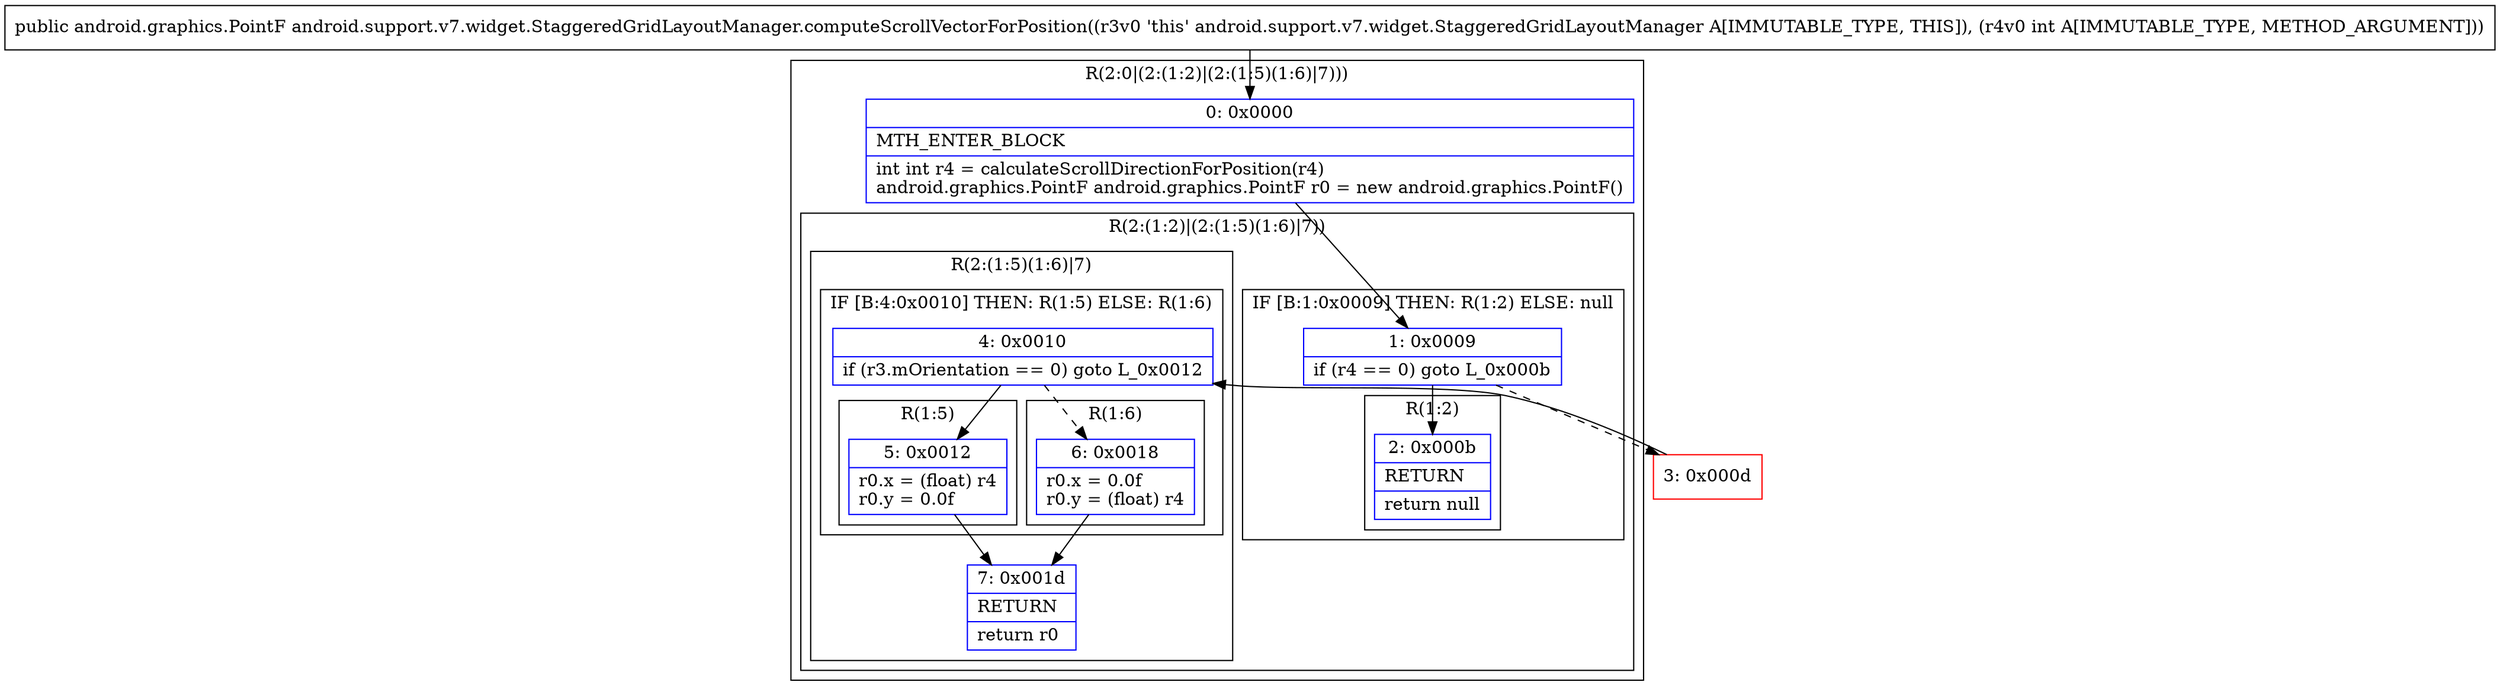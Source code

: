 digraph "CFG forandroid.support.v7.widget.StaggeredGridLayoutManager.computeScrollVectorForPosition(I)Landroid\/graphics\/PointF;" {
subgraph cluster_Region_1347144777 {
label = "R(2:0|(2:(1:2)|(2:(1:5)(1:6)|7)))";
node [shape=record,color=blue];
Node_0 [shape=record,label="{0\:\ 0x0000|MTH_ENTER_BLOCK\l|int int r4 = calculateScrollDirectionForPosition(r4)\landroid.graphics.PointF android.graphics.PointF r0 = new android.graphics.PointF()\l}"];
subgraph cluster_Region_628100355 {
label = "R(2:(1:2)|(2:(1:5)(1:6)|7))";
node [shape=record,color=blue];
subgraph cluster_IfRegion_1462414728 {
label = "IF [B:1:0x0009] THEN: R(1:2) ELSE: null";
node [shape=record,color=blue];
Node_1 [shape=record,label="{1\:\ 0x0009|if (r4 == 0) goto L_0x000b\l}"];
subgraph cluster_Region_1614940317 {
label = "R(1:2)";
node [shape=record,color=blue];
Node_2 [shape=record,label="{2\:\ 0x000b|RETURN\l|return null\l}"];
}
}
subgraph cluster_Region_1469610763 {
label = "R(2:(1:5)(1:6)|7)";
node [shape=record,color=blue];
subgraph cluster_IfRegion_1115717840 {
label = "IF [B:4:0x0010] THEN: R(1:5) ELSE: R(1:6)";
node [shape=record,color=blue];
Node_4 [shape=record,label="{4\:\ 0x0010|if (r3.mOrientation == 0) goto L_0x0012\l}"];
subgraph cluster_Region_231793187 {
label = "R(1:5)";
node [shape=record,color=blue];
Node_5 [shape=record,label="{5\:\ 0x0012|r0.x = (float) r4\lr0.y = 0.0f\l}"];
}
subgraph cluster_Region_1497353697 {
label = "R(1:6)";
node [shape=record,color=blue];
Node_6 [shape=record,label="{6\:\ 0x0018|r0.x = 0.0f\lr0.y = (float) r4\l}"];
}
}
Node_7 [shape=record,label="{7\:\ 0x001d|RETURN\l|return r0\l}"];
}
}
}
Node_3 [shape=record,color=red,label="{3\:\ 0x000d}"];
MethodNode[shape=record,label="{public android.graphics.PointF android.support.v7.widget.StaggeredGridLayoutManager.computeScrollVectorForPosition((r3v0 'this' android.support.v7.widget.StaggeredGridLayoutManager A[IMMUTABLE_TYPE, THIS]), (r4v0 int A[IMMUTABLE_TYPE, METHOD_ARGUMENT])) }"];
MethodNode -> Node_0;
Node_0 -> Node_1;
Node_1 -> Node_2;
Node_1 -> Node_3[style=dashed];
Node_4 -> Node_5;
Node_4 -> Node_6[style=dashed];
Node_5 -> Node_7;
Node_6 -> Node_7;
Node_3 -> Node_4;
}

